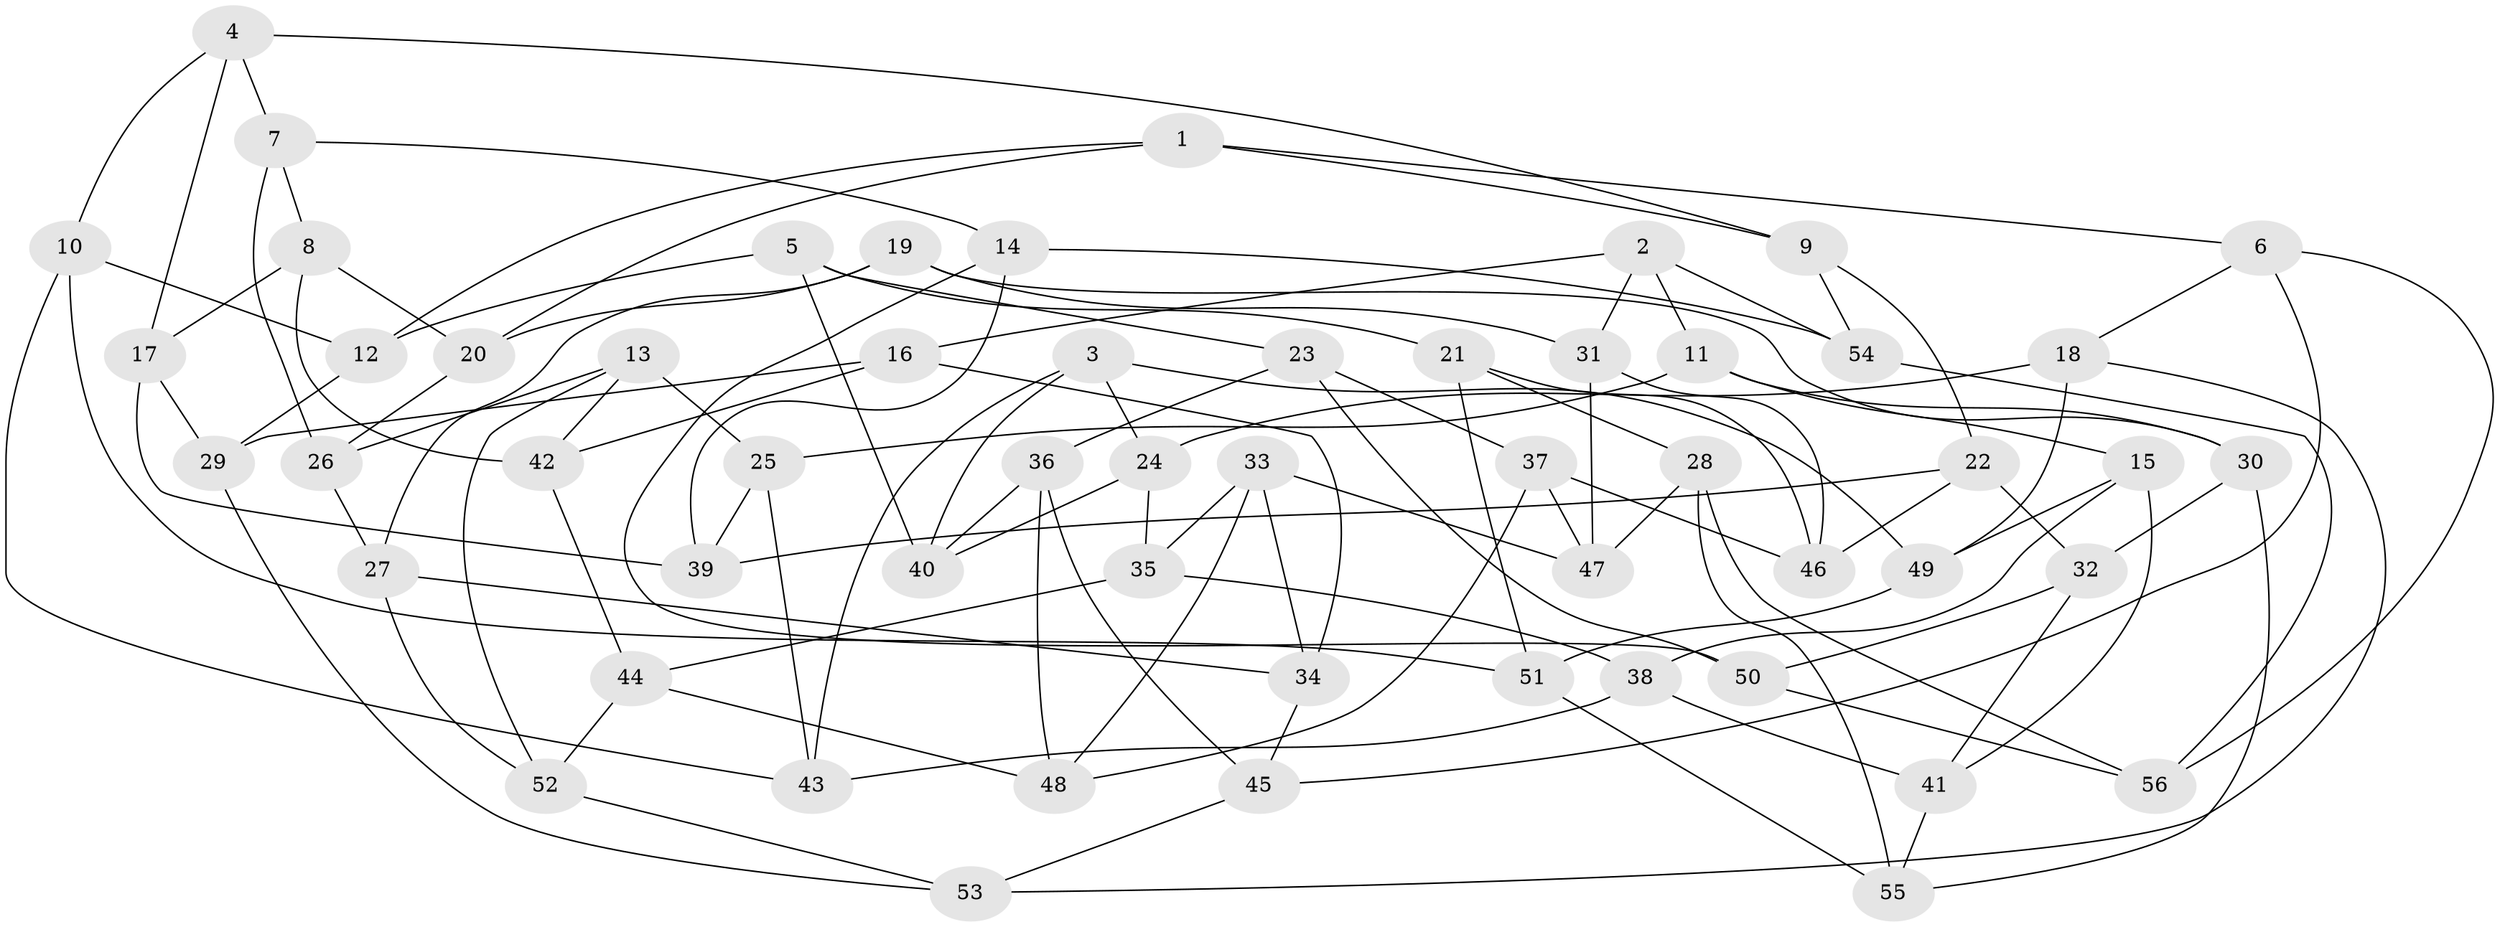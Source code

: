 // Generated by graph-tools (version 1.1) at 2025/26/03/09/25 03:26:52]
// undirected, 56 vertices, 112 edges
graph export_dot {
graph [start="1"]
  node [color=gray90,style=filled];
  1;
  2;
  3;
  4;
  5;
  6;
  7;
  8;
  9;
  10;
  11;
  12;
  13;
  14;
  15;
  16;
  17;
  18;
  19;
  20;
  21;
  22;
  23;
  24;
  25;
  26;
  27;
  28;
  29;
  30;
  31;
  32;
  33;
  34;
  35;
  36;
  37;
  38;
  39;
  40;
  41;
  42;
  43;
  44;
  45;
  46;
  47;
  48;
  49;
  50;
  51;
  52;
  53;
  54;
  55;
  56;
  1 -- 20;
  1 -- 9;
  1 -- 12;
  1 -- 6;
  2 -- 31;
  2 -- 16;
  2 -- 11;
  2 -- 54;
  3 -- 43;
  3 -- 49;
  3 -- 40;
  3 -- 24;
  4 -- 17;
  4 -- 10;
  4 -- 9;
  4 -- 7;
  5 -- 40;
  5 -- 21;
  5 -- 23;
  5 -- 12;
  6 -- 56;
  6 -- 45;
  6 -- 18;
  7 -- 26;
  7 -- 8;
  7 -- 14;
  8 -- 42;
  8 -- 20;
  8 -- 17;
  9 -- 22;
  9 -- 54;
  10 -- 43;
  10 -- 12;
  10 -- 51;
  11 -- 15;
  11 -- 25;
  11 -- 30;
  12 -- 29;
  13 -- 52;
  13 -- 42;
  13 -- 26;
  13 -- 25;
  14 -- 54;
  14 -- 39;
  14 -- 50;
  15 -- 49;
  15 -- 41;
  15 -- 38;
  16 -- 34;
  16 -- 29;
  16 -- 42;
  17 -- 29;
  17 -- 39;
  18 -- 49;
  18 -- 53;
  18 -- 24;
  19 -- 20;
  19 -- 30;
  19 -- 27;
  19 -- 31;
  20 -- 26;
  21 -- 46;
  21 -- 28;
  21 -- 51;
  22 -- 46;
  22 -- 32;
  22 -- 39;
  23 -- 50;
  23 -- 36;
  23 -- 37;
  24 -- 35;
  24 -- 40;
  25 -- 39;
  25 -- 43;
  26 -- 27;
  27 -- 34;
  27 -- 52;
  28 -- 56;
  28 -- 47;
  28 -- 55;
  29 -- 53;
  30 -- 55;
  30 -- 32;
  31 -- 46;
  31 -- 47;
  32 -- 41;
  32 -- 50;
  33 -- 34;
  33 -- 47;
  33 -- 48;
  33 -- 35;
  34 -- 45;
  35 -- 38;
  35 -- 44;
  36 -- 40;
  36 -- 48;
  36 -- 45;
  37 -- 47;
  37 -- 46;
  37 -- 48;
  38 -- 41;
  38 -- 43;
  41 -- 55;
  42 -- 44;
  44 -- 52;
  44 -- 48;
  45 -- 53;
  49 -- 51;
  50 -- 56;
  51 -- 55;
  52 -- 53;
  54 -- 56;
}
